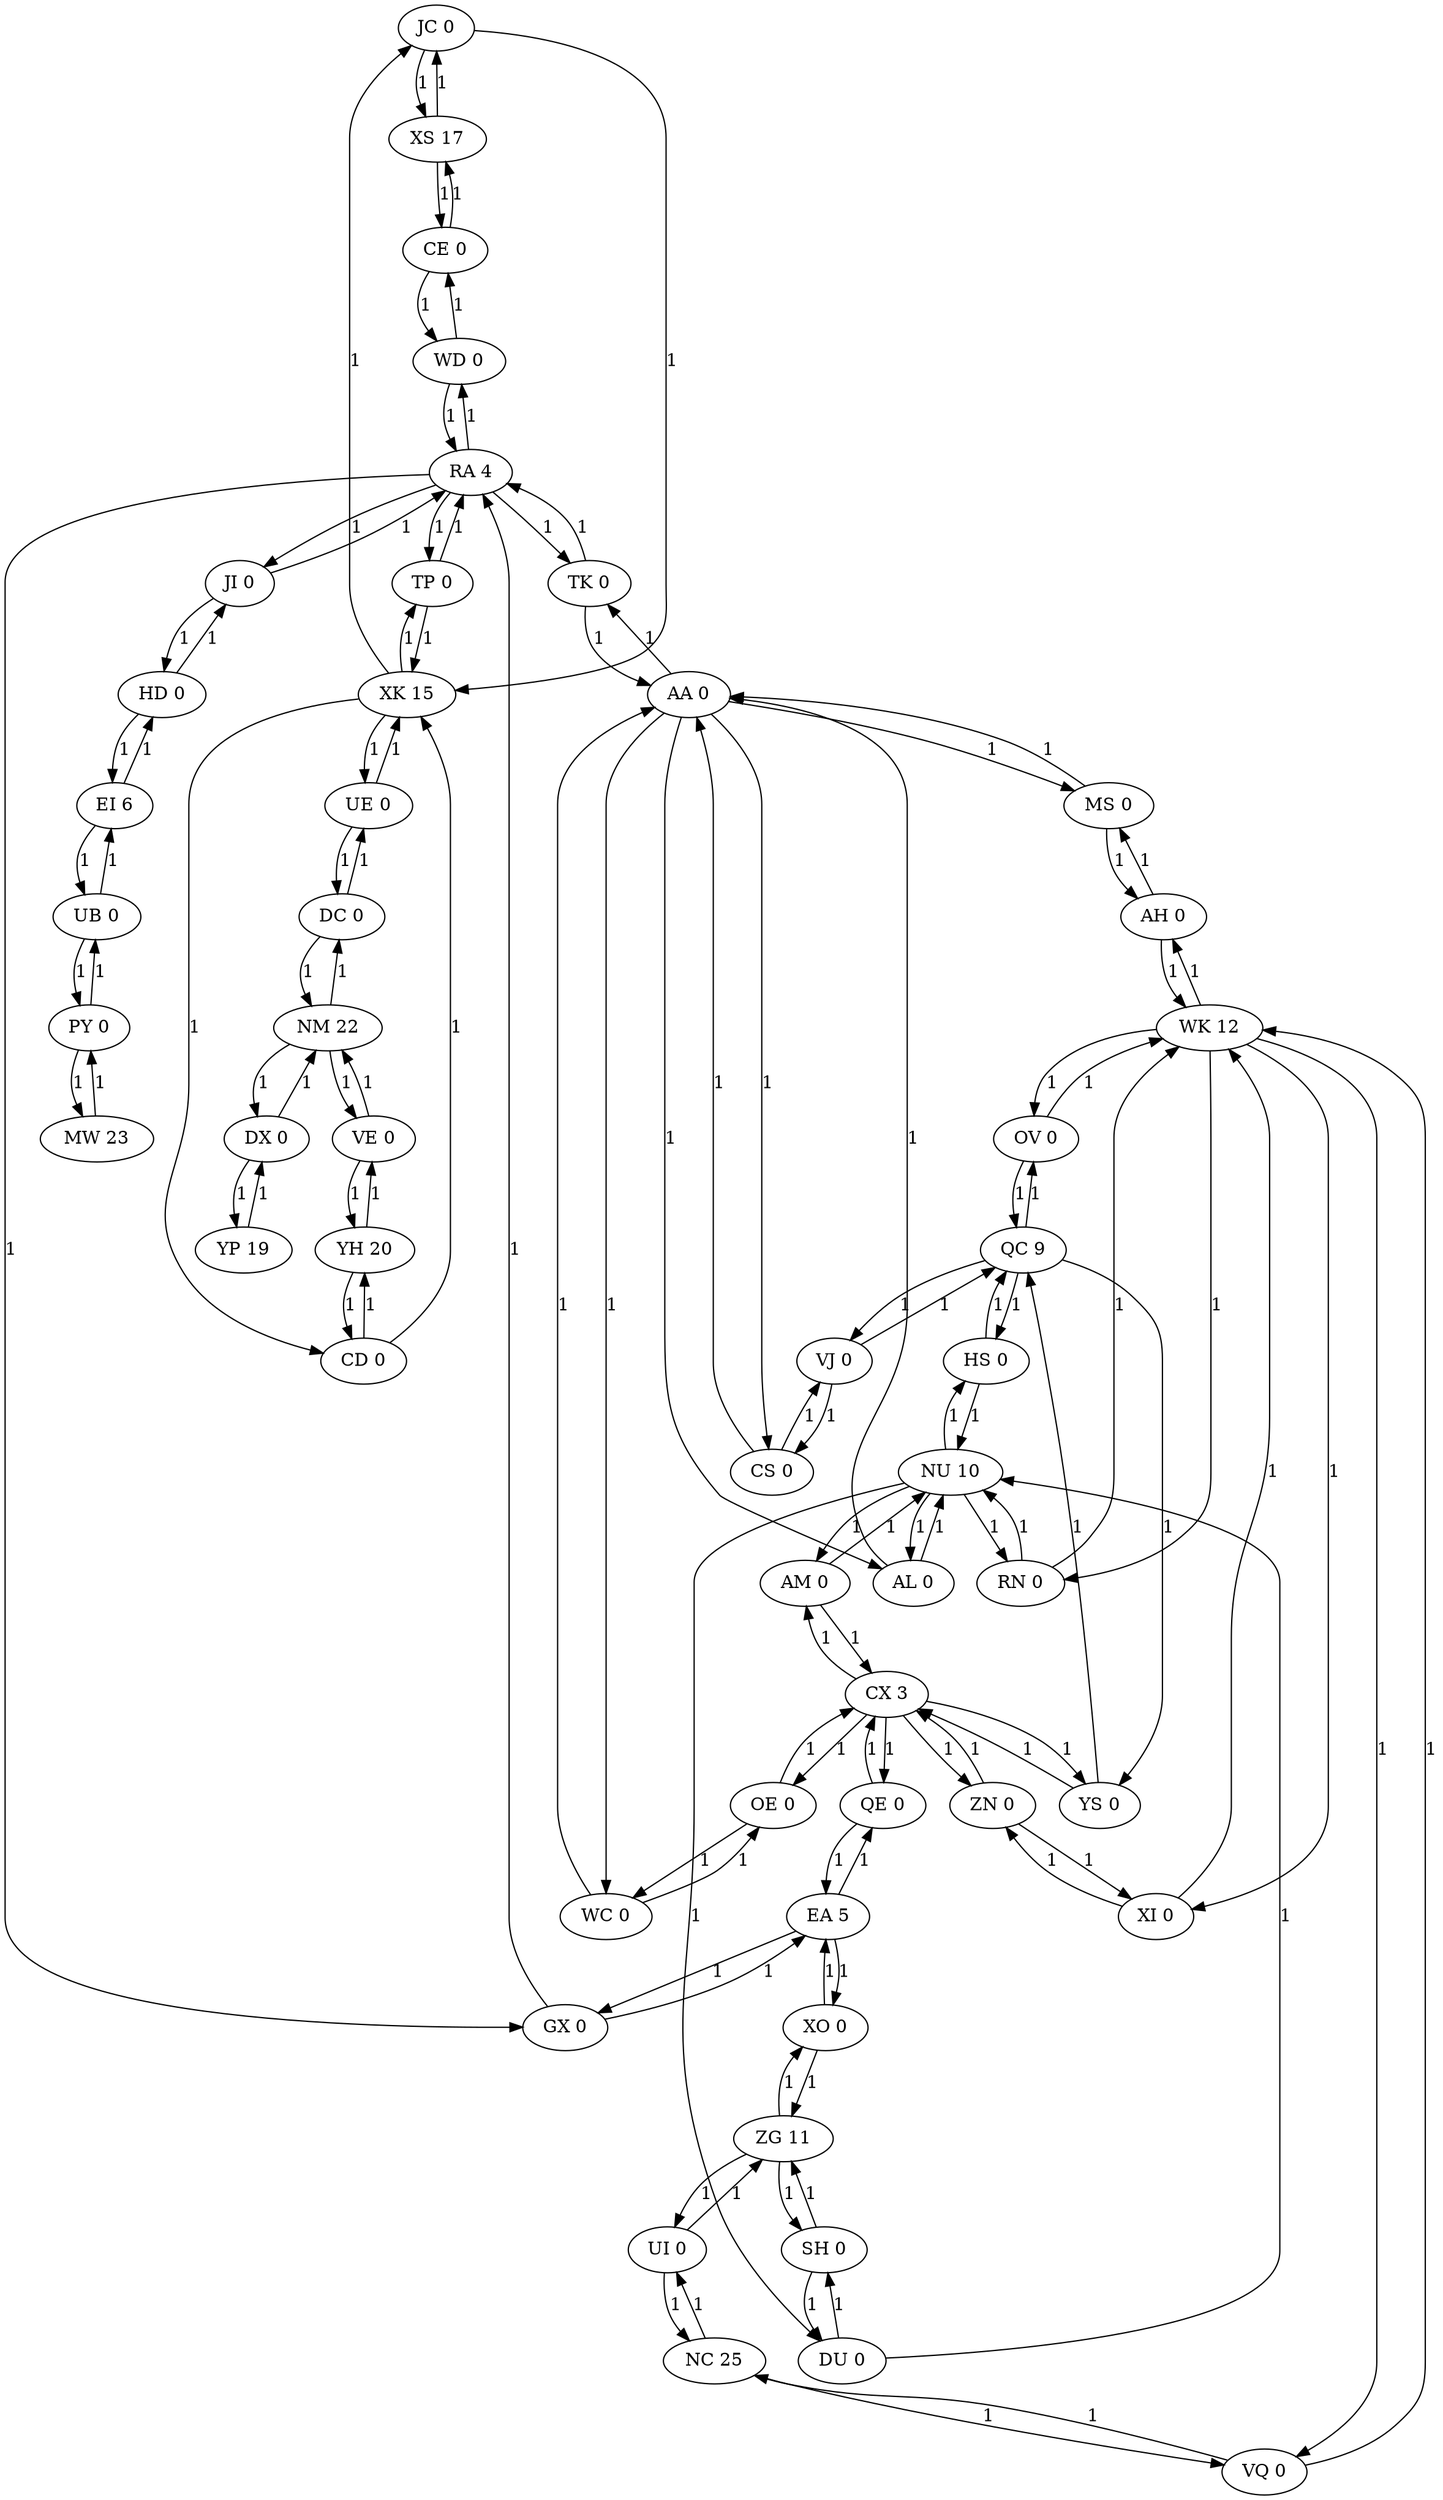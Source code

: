 digraph graphname {
    JC [label="JC 0"];
    JC -> XS [label=1];
    JC [label="JC 0"];
    JC -> XK [label=1];
    TK [label="TK 0"];
    TK -> AA [label=1];
    TK [label="TK 0"];
    TK -> RA [label=1];
    PY [label="PY 0"];
    PY -> UB [label=1];
    PY [label="PY 0"];
    PY -> MW [label=1];
    XK [label="XK 15"];
    XK -> CD [label=1];
    XK [label="XK 15"];
    XK -> JC [label=1];
    XK [label="XK 15"];
    XK -> TP [label=1];
    XK [label="XK 15"];
    XK -> UE [label=1];
    EI [label="EI 6"];
    EI -> UB [label=1];
    EI [label="EI 6"];
    EI -> HD [label=1];
    OV [label="OV 0"];
    OV -> QC [label=1];
    OV [label="OV 0"];
    OV -> WK [label=1];
    CX [label="CX 3"];
    CX -> ZN [label=1];
    CX [label="CX 3"];
    CX -> AM [label=1];
    CX [label="CX 3"];
    CX -> OE [label=1];
    CX [label="CX 3"];
    CX -> YS [label=1];
    CX [label="CX 3"];
    CX -> QE [label=1];
    YS [label="YS 0"];
    YS -> QC [label=1];
    YS [label="YS 0"];
    YS -> CX [label=1];
    DC [label="DC 0"];
    DC -> UE [label=1];
    DC [label="DC 0"];
    DC -> NM [label=1];
    EA [label="EA 5"];
    EA -> QE [label=1];
    EA [label="EA 5"];
    EA -> XO [label=1];
    EA [label="EA 5"];
    EA -> GX [label=1];
    VE [label="VE 0"];
    VE -> YH [label=1];
    VE [label="VE 0"];
    VE -> NM [label=1];
    RN [label="RN 0"];
    RN -> WK [label=1];
    RN [label="RN 0"];
    RN -> NU [label=1];
    VJ [label="VJ 0"];
    VJ -> QC [label=1];
    VJ [label="VJ 0"];
    VJ -> CS [label=1];
    HD [label="HD 0"];
    HD -> JI [label=1];
    HD [label="HD 0"];
    HD -> EI [label=1];
    UB [label="UB 0"];
    UB -> EI [label=1];
    UB [label="UB 0"];
    UB -> PY [label=1];
    XS [label="XS 17"];
    XS -> JC [label=1];
    XS [label="XS 17"];
    XS -> CE [label=1];
    AM [label="AM 0"];
    AM -> NU [label=1];
    AM [label="AM 0"];
    AM -> CX [label=1];
    GX [label="GX 0"];
    GX -> EA [label=1];
    GX [label="GX 0"];
    GX -> RA [label=1];
    UI [label="UI 0"];
    UI -> NC [label=1];
    UI [label="UI 0"];
    UI -> ZG [label=1];
    NM [label="NM 22"];
    NM -> DC [label=1];
    NM [label="NM 22"];
    NM -> VE [label=1];
    NM [label="NM 22"];
    NM -> DX [label=1];
    CE [label="CE 0"];
    CE -> XS [label=1];
    CE [label="CE 0"];
    CE -> WD [label=1];
    NC [label="NC 25"];
    NC -> UI [label=1];
    NC [label="NC 25"];
    NC -> VQ [label=1];
    TP [label="TP 0"];
    TP -> XK [label=1];
    TP [label="TP 0"];
    TP -> RA [label=1];
    ZN [label="ZN 0"];
    ZN -> CX [label=1];
    ZN [label="ZN 0"];
    ZN -> XI [label=1];
    CS [label="CS 0"];
    CS -> AA [label=1];
    CS [label="CS 0"];
    CS -> VJ [label=1];
    MW [label="MW 23"];
    MW -> PY [label=1];
    AA [label="AA 0"];
    AA -> TK [label=1];
    AA [label="AA 0"];
    AA -> WC [label=1];
    AA [label="AA 0"];
    AA -> CS [label=1];
    AA [label="AA 0"];
    AA -> AL [label=1];
    AA [label="AA 0"];
    AA -> MS [label=1];
    RA [label="RA 4"];
    RA -> WD [label=1];
    RA [label="RA 4"];
    RA -> TP [label=1];
    RA [label="RA 4"];
    RA -> TK [label=1];
    RA [label="RA 4"];
    RA -> GX [label=1];
    RA [label="RA 4"];
    RA -> JI [label=1];
    NU [label="NU 10"];
    NU -> DU [label=1];
    NU [label="NU 10"];
    NU -> AM [label=1];
    NU [label="NU 10"];
    NU -> RN [label=1];
    NU [label="NU 10"];
    NU -> HS [label=1];
    NU [label="NU 10"];
    NU -> AL [label=1];
    QE [label="QE 0"];
    QE -> CX [label=1];
    QE [label="QE 0"];
    QE -> EA [label=1];
    AH [label="AH 0"];
    AH -> WK [label=1];
    AH [label="AH 0"];
    AH -> MS [label=1];
    YH [label="YH 20"];
    YH -> VE [label=1];
    YH [label="YH 20"];
    YH -> CD [label=1];
    SH [label="SH 0"];
    SH -> DU [label=1];
    SH [label="SH 0"];
    SH -> ZG [label=1];
    OE [label="OE 0"];
    OE -> WC [label=1];
    OE [label="OE 0"];
    OE -> CX [label=1];
    XO [label="XO 0"];
    XO -> EA [label=1];
    XO [label="XO 0"];
    XO -> ZG [label=1];
    JI [label="JI 0"];
    JI -> RA [label=1];
    JI [label="JI 0"];
    JI -> HD [label=1];
    XI [label="XI 0"];
    XI -> WK [label=1];
    XI [label="XI 0"];
    XI -> ZN [label=1];
    HS [label="HS 0"];
    HS -> QC [label=1];
    HS [label="HS 0"];
    HS -> NU [label=1];
    VQ [label="VQ 0"];
    VQ -> WK [label=1];
    VQ [label="VQ 0"];
    VQ -> NC [label=1];
    UE [label="UE 0"];
    UE -> XK [label=1];
    UE [label="UE 0"];
    UE -> DC [label=1];
    YP [label="YP 19"];
    YP -> DX [label=1];
    WD [label="WD 0"];
    WD -> CE [label=1];
    WD [label="WD 0"];
    WD -> RA [label=1];
    DX [label="DX 0"];
    DX -> NM [label=1];
    DX [label="DX 0"];
    DX -> YP [label=1];
    ZG [label="ZG 11"];
    ZG -> UI [label=1];
    ZG [label="ZG 11"];
    ZG -> SH [label=1];
    ZG [label="ZG 11"];
    ZG -> XO [label=1];
    MS [label="MS 0"];
    MS -> AA [label=1];
    MS [label="MS 0"];
    MS -> AH [label=1];
    QC [label="QC 9"];
    QC -> HS [label=1];
    QC [label="QC 9"];
    QC -> VJ [label=1];
    QC [label="QC 9"];
    QC -> OV [label=1];
    QC [label="QC 9"];
    QC -> YS [label=1];
    DU [label="DU 0"];
    DU -> NU [label=1];
    DU [label="DU 0"];
    DU -> SH [label=1];
    WK [label="WK 12"];
    WK -> RN [label=1];
    WK [label="WK 12"];
    WK -> XI [label=1];
    WK [label="WK 12"];
    WK -> VQ [label=1];
    WK [label="WK 12"];
    WK -> OV [label=1];
    WK [label="WK 12"];
    WK -> AH [label=1];
    CD [label="CD 0"];
    CD -> YH [label=1];
    CD [label="CD 0"];
    CD -> XK [label=1];
    AL [label="AL 0"];
    AL -> AA [label=1];
    AL [label="AL 0"];
    AL -> NU [label=1];
    WC [label="WC 0"];
    WC -> OE [label=1];
    WC [label="WC 0"];
    WC -> AA [label=1];
}
